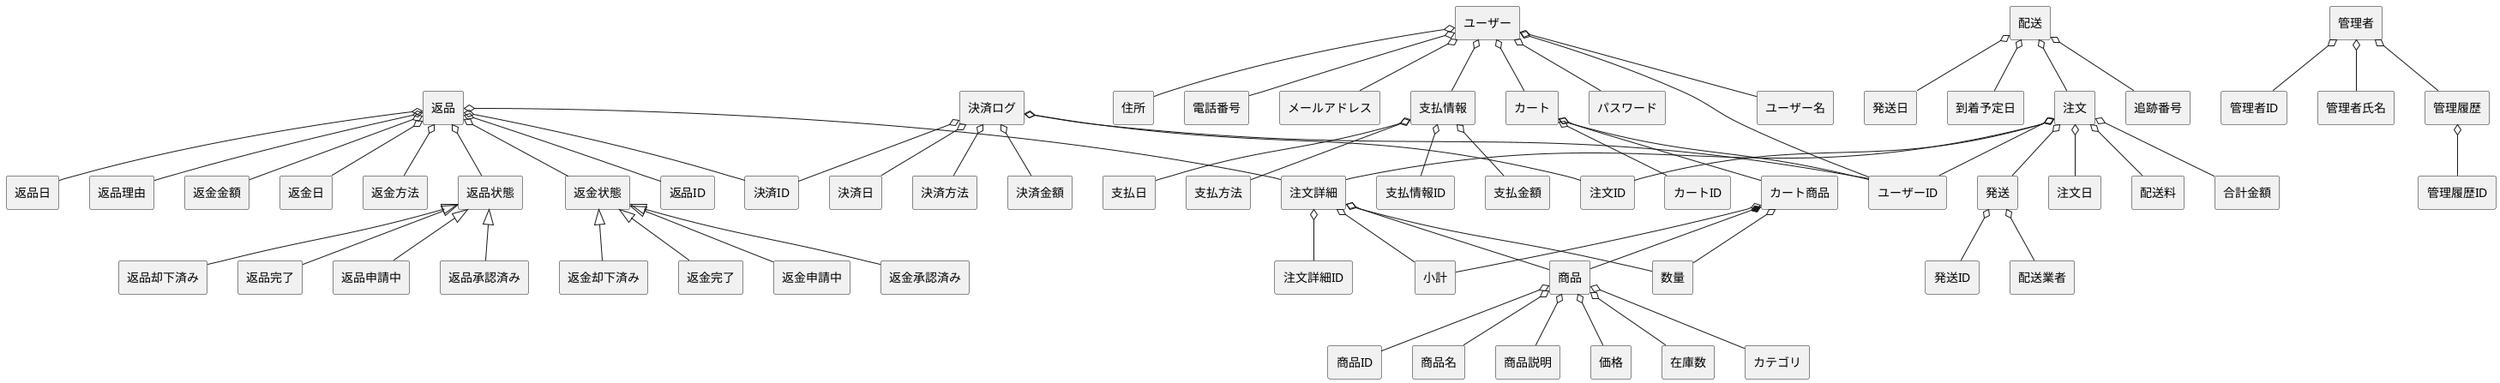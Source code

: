 @startuml 商品管理システムドメインモデル（完全版 修正版）
skinparam componentStyle rectangle

' =====================
' 販売システム
' =====================
[ユーザー] o-- [ユーザーID]
[ユーザー] o-- [ユーザー名]
[ユーザー] o-- [住所]
[ユーザー] o-- [電話番号]
[ユーザー] o-- [メールアドレス]
[ユーザー] o-- [支払情報]
[ユーザー] o-- [カート]
[ユーザー] o-- [パスワード]


[カート] o-- [カートID]
[カート] o-- [ユーザーID]
[カート] o-- [カート商品]

[カート商品] o-- [数量]
[カート商品] o-- [小計]
[カート商品] *-- [商品]

[支払情報] o-- [支払情報ID]
[支払情報] o-- [支払方法]
[支払情報] o-- [支払金額]
[支払情報] o-- [支払日]

' =====================
' 管理システム
' =====================
[管理者] o-- [管理者ID]
[管理者] o-- [管理者氏名]
[管理者] o-- [管理履歴]

[管理履歴] o-- [管理履歴ID]

[決済ログ] o-- [決済ID]
[決済ログ] o-- [ユーザーID]
[決済ログ] o-- [注文ID]
[決済ログ] o-- [決済方法]
[決済ログ] o-- [決済金額]
[決済ログ] o-- [決済日]

' =====================
' 共通システム
' =====================
[商品] o-- [商品ID]
[商品] o-- [商品名]
[商品] o-- [商品説明]
[商品] o-- [価格]
[商品] o-- [在庫数]
[商品] o-- [カテゴリ]

[注文] o-- [注文ID]
[注文] o-- [ユーザーID]
[注文] o-- [注文日]
[注文] o-- [配送料]
[注文] o-- [合計金額]
[注文] o-- [注文詳細]
[注文] o-- [発送]

[注文詳細] o-- [注文詳細ID]
[注文詳細] o-- [数量]
[注文詳細] o-- [小計]
[注文詳細] o-- [商品]

[発送] o-- [発送ID]
[発送] o-- [配送業者]

[配送] o-- [追跡番号]
[配送] o-- [発送日]
[配送] o-- [到着予定日]

[配送] o-- [注文]

[返品] o-- [返品ID]
[返品] o-- [注文詳細]
[返品] o-- [返品日]
[返品] o-- [返品理由]
[返品] o-- [返品状態]

[返品] o-- [決済ID]
[返品] o-- [返金金額]
[返品] o-- [返金日]
[返品] o-- [返金方法]
[返品] o-- [返金状態]

' 返金状態は子のみ
[返金申請中] -up-|> [返金状態]
[返金承認済み] -up-|> [返金状態]
[返金却下済み] -up-|> [返金状態]
[返金完了] -up-|> [返金状態]

' 返品状態は子のみ
[返品申請中] -up-|> [返品状態]
[返品承認済み] -up-|> [返品状態]
[返品却下済み] -up-|> [返品状態]
[返品完了] -up-|> [返品状態]

@enduml

